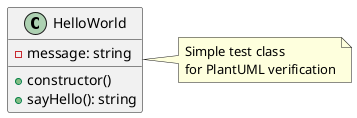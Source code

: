 
@startuml
class HelloWorld {
  -message: string
  +constructor()
  +sayHello(): string
}

note right of HelloWorld
  Simple test class
  for PlantUML verification
end note
@enduml
